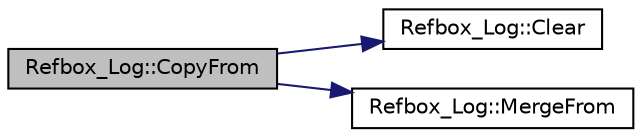 digraph "Refbox_Log::CopyFrom"
{
 // INTERACTIVE_SVG=YES
  edge [fontname="Helvetica",fontsize="10",labelfontname="Helvetica",labelfontsize="10"];
  node [fontname="Helvetica",fontsize="10",shape=record];
  rankdir="LR";
  Node1 [label="Refbox_Log::CopyFrom",height=0.2,width=0.4,color="black", fillcolor="grey75", style="filled", fontcolor="black"];
  Node1 -> Node2 [color="midnightblue",fontsize="10",style="solid",fontname="Helvetica"];
  Node2 [label="Refbox_Log::Clear",height=0.2,width=0.4,color="black", fillcolor="white", style="filled",URL="$df/dfa/class_refbox___log.html#a20d60992b3267fe6d3bbf2ee7863ca8b"];
  Node1 -> Node3 [color="midnightblue",fontsize="10",style="solid",fontname="Helvetica"];
  Node3 [label="Refbox_Log::MergeFrom",height=0.2,width=0.4,color="black", fillcolor="white", style="filled",URL="$df/dfa/class_refbox___log.html#ac383b8eaf5dd58daec1e8a75476bd169"];
}
